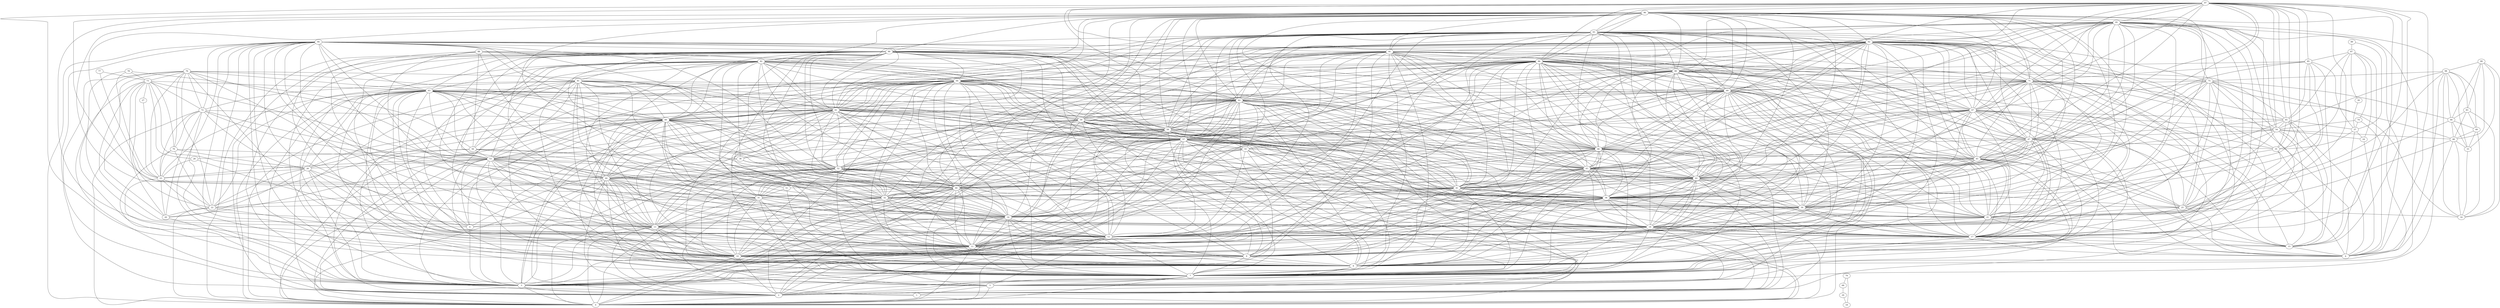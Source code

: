 digraph "sensornet-topology" {
label = "";
rankdir="BT";"0"->"2" [arrowhead = "both"] 
"0"->"3" [arrowhead = "both"] 
"0"->"5" [arrowhead = "both"] 
"0"->"7" [arrowhead = "both"] 
"0"->"10" [arrowhead = "both"] 
"0"->"11" [arrowhead = "both"] 
"0"->"12" [arrowhead = "both"] 
"0"->"13" [arrowhead = "both"] 
"0"->"19" [arrowhead = "both"] 
"0"->"22" [arrowhead = "both"] 
"0"->"31" [arrowhead = "both"] 
"0"->"40" [arrowhead = "both"] 
"0"->"44" [arrowhead = "both"] 
"0"->"52" [arrowhead = "both"] 
"0"->"53" [arrowhead = "both"] 
"0"->"55" [arrowhead = "both"] 
"0"->"57" [arrowhead = "both"] 
"0"->"60" [arrowhead = "both"] 
"0"->"61" [arrowhead = "both"] 
"0"->"62" [arrowhead = "both"] 
"0"->"63" [arrowhead = "both"] 
"0"->"69" [arrowhead = "both"] 
"0"->"72" [arrowhead = "both"] 
"0"->"81" [arrowhead = "both"] 
"0"->"90" [arrowhead = "both"] 
"0"->"94" [arrowhead = "both"] 
"1"->"5" [arrowhead = "both"] 
"1"->"31" [arrowhead = "both"] 
"1"->"55" [arrowhead = "both"] 
"1"->"81" [arrowhead = "both"] 
"2"->"3" [arrowhead = "both"] 
"2"->"7" [arrowhead = "both"] 
"2"->"8" [arrowhead = "both"] 
"2"->"10" [arrowhead = "both"] 
"2"->"11" [arrowhead = "both"] 
"2"->"12" [arrowhead = "both"] 
"2"->"13" [arrowhead = "both"] 
"2"->"14" [arrowhead = "both"] 
"2"->"19" [arrowhead = "both"] 
"2"->"31" [arrowhead = "both"] 
"2"->"36" [arrowhead = "both"] 
"2"->"40" [arrowhead = "both"] 
"2"->"42" [arrowhead = "both"] 
"2"->"44" [arrowhead = "both"] 
"2"->"53" [arrowhead = "both"] 
"2"->"57" [arrowhead = "both"] 
"2"->"58" [arrowhead = "both"] 
"2"->"60" [arrowhead = "both"] 
"2"->"61" [arrowhead = "both"] 
"2"->"62" [arrowhead = "both"] 
"2"->"63" [arrowhead = "both"] 
"2"->"64" [arrowhead = "both"] 
"2"->"69" [arrowhead = "both"] 
"2"->"81" [arrowhead = "both"] 
"2"->"86" [arrowhead = "both"] 
"2"->"90" [arrowhead = "both"] 
"2"->"92" [arrowhead = "both"] 
"2"->"94" [arrowhead = "both"] 
"3"->"6" [arrowhead = "both"] 
"3"->"7" [arrowhead = "both"] 
"3"->"9" [arrowhead = "both"] 
"3"->"10" [arrowhead = "both"] 
"3"->"11" [arrowhead = "both"] 
"3"->"12" [arrowhead = "both"] 
"3"->"13" [arrowhead = "both"] 
"3"->"14" [arrowhead = "both"] 
"3"->"20" [arrowhead = "both"] 
"3"->"23" [arrowhead = "both"] 
"3"->"26" [arrowhead = "both"] 
"3"->"32" [arrowhead = "both"] 
"3"->"40" [arrowhead = "both"] 
"3"->"44" [arrowhead = "both"] 
"3"->"52" [arrowhead = "both"] 
"3"->"56" [arrowhead = "both"] 
"3"->"57" [arrowhead = "both"] 
"3"->"59" [arrowhead = "both"] 
"3"->"60" [arrowhead = "both"] 
"3"->"61" [arrowhead = "both"] 
"3"->"62" [arrowhead = "both"] 
"3"->"63" [arrowhead = "both"] 
"3"->"64" [arrowhead = "both"] 
"3"->"70" [arrowhead = "both"] 
"3"->"73" [arrowhead = "both"] 
"3"->"76" [arrowhead = "both"] 
"3"->"82" [arrowhead = "both"] 
"3"->"90" [arrowhead = "both"] 
"3"->"94" [arrowhead = "both"] 
"4"->"15" [arrowhead = "both"] 
"4"->"17" [arrowhead = "both"] 
"4"->"21" [arrowhead = "both"] 
"4"->"24" [arrowhead = "both"] 
"4"->"25" [arrowhead = "both"] 
"4"->"45" [arrowhead = "both"] 
"4"->"47" [arrowhead = "both"] 
"4"->"48" [arrowhead = "both"] 
"4"->"65" [arrowhead = "both"] 
"4"->"67" [arrowhead = "both"] 
"4"->"71" [arrowhead = "both"] 
"4"->"74" [arrowhead = "both"] 
"4"->"75" [arrowhead = "both"] 
"4"->"95" [arrowhead = "both"] 
"4"->"97" [arrowhead = "both"] 
"4"->"98" [arrowhead = "both"] 
"5"->"7" [arrowhead = "both"] 
"5"->"12" [arrowhead = "both"] 
"5"->"19" [arrowhead = "both"] 
"5"->"31" [arrowhead = "both"] 
"5"->"44" [arrowhead = "both"] 
"5"->"45" [arrowhead = "both"] 
"5"->"51" [arrowhead = "both"] 
"5"->"57" [arrowhead = "both"] 
"5"->"62" [arrowhead = "both"] 
"5"->"69" [arrowhead = "both"] 
"5"->"81" [arrowhead = "both"] 
"5"->"94" [arrowhead = "both"] 
"5"->"95" [arrowhead = "both"] 
"6"->"14" [arrowhead = "both"] 
"6"->"28" [arrowhead = "both"] 
"6"->"32" [arrowhead = "both"] 
"6"->"38" [arrowhead = "both"] 
"6"->"53" [arrowhead = "both"] 
"6"->"64" [arrowhead = "both"] 
"6"->"78" [arrowhead = "both"] 
"6"->"82" [arrowhead = "both"] 
"6"->"88" [arrowhead = "both"] 
"7"->"8" [arrowhead = "both"] 
"7"->"9" [arrowhead = "both"] 
"7"->"10" [arrowhead = "both"] 
"7"->"11" [arrowhead = "both"] 
"7"->"12" [arrowhead = "both"] 
"7"->"13" [arrowhead = "both"] 
"7"->"14" [arrowhead = "both"] 
"7"->"17" [arrowhead = "both"] 
"7"->"19" [arrowhead = "both"] 
"7"->"31" [arrowhead = "both"] 
"7"->"36" [arrowhead = "both"] 
"7"->"40" [arrowhead = "both"] 
"7"->"41" [arrowhead = "both"] 
"7"->"42" [arrowhead = "both"] 
"7"->"43" [arrowhead = "both"] 
"7"->"44" [arrowhead = "both"] 
"7"->"45" [arrowhead = "both"] 
"7"->"46" [arrowhead = "both"] 
"7"->"52" [arrowhead = "both"] 
"7"->"53" [arrowhead = "both"] 
"7"->"55" [arrowhead = "both"] 
"7"->"58" [arrowhead = "both"] 
"7"->"59" [arrowhead = "both"] 
"7"->"60" [arrowhead = "both"] 
"7"->"61" [arrowhead = "both"] 
"7"->"62" [arrowhead = "both"] 
"7"->"63" [arrowhead = "both"] 
"7"->"64" [arrowhead = "both"] 
"7"->"67" [arrowhead = "both"] 
"7"->"69" [arrowhead = "both"] 
"7"->"81" [arrowhead = "both"] 
"7"->"86" [arrowhead = "both"] 
"7"->"90" [arrowhead = "both"] 
"7"->"91" [arrowhead = "both"] 
"7"->"92" [arrowhead = "both"] 
"7"->"93" [arrowhead = "both"] 
"7"->"94" [arrowhead = "both"] 
"7"->"95" [arrowhead = "both"] 
"7"->"96" [arrowhead = "both"] 
"8"->"9" [arrowhead = "both"] 
"8"->"10" [arrowhead = "both"] 
"8"->"11" [arrowhead = "both"] 
"8"->"12" [arrowhead = "both"] 
"8"->"13" [arrowhead = "both"] 
"8"->"14" [arrowhead = "both"] 
"8"->"17" [arrowhead = "both"] 
"8"->"21" [arrowhead = "both"] 
"8"->"30" [arrowhead = "both"] 
"8"->"32" [arrowhead = "both"] 
"8"->"36" [arrowhead = "both"] 
"8"->"40" [arrowhead = "both"] 
"8"->"41" [arrowhead = "both"] 
"8"->"42" [arrowhead = "both"] 
"8"->"43" [arrowhead = "both"] 
"8"->"46" [arrowhead = "both"] 
"8"->"47" [arrowhead = "both"] 
"8"->"52" [arrowhead = "both"] 
"8"->"57" [arrowhead = "both"] 
"8"->"59" [arrowhead = "both"] 
"8"->"60" [arrowhead = "both"] 
"8"->"61" [arrowhead = "both"] 
"8"->"62" [arrowhead = "both"] 
"8"->"63" [arrowhead = "both"] 
"8"->"64" [arrowhead = "both"] 
"8"->"67" [arrowhead = "both"] 
"8"->"71" [arrowhead = "both"] 
"8"->"80" [arrowhead = "both"] 
"8"->"82" [arrowhead = "both"] 
"8"->"86" [arrowhead = "both"] 
"8"->"90" [arrowhead = "both"] 
"8"->"91" [arrowhead = "both"] 
"8"->"92" [arrowhead = "both"] 
"8"->"93" [arrowhead = "both"] 
"8"->"96" [arrowhead = "both"] 
"8"->"97" [arrowhead = "both"] 
"9"->"11" [arrowhead = "both"] 
"9"->"13" [arrowhead = "both"] 
"9"->"14" [arrowhead = "both"] 
"9"->"30" [arrowhead = "both"] 
"9"->"32" [arrowhead = "both"] 
"9"->"36" [arrowhead = "both"] 
"9"->"38" [arrowhead = "both"] 
"9"->"41" [arrowhead = "both"] 
"9"->"42" [arrowhead = "both"] 
"9"->"43" [arrowhead = "both"] 
"9"->"46" [arrowhead = "both"] 
"9"->"53" [arrowhead = "both"] 
"9"->"57" [arrowhead = "both"] 
"9"->"58" [arrowhead = "both"] 
"9"->"61" [arrowhead = "both"] 
"9"->"63" [arrowhead = "both"] 
"9"->"64" [arrowhead = "both"] 
"9"->"80" [arrowhead = "both"] 
"9"->"82" [arrowhead = "both"] 
"9"->"86" [arrowhead = "both"] 
"9"->"88" [arrowhead = "both"] 
"9"->"91" [arrowhead = "both"] 
"9"->"92" [arrowhead = "both"] 
"9"->"93" [arrowhead = "both"] 
"9"->"96" [arrowhead = "both"] 
"10"->"11" [arrowhead = "both"] 
"10"->"12" [arrowhead = "both"] 
"10"->"13" [arrowhead = "both"] 
"10"->"14" [arrowhead = "both"] 
"10"->"19" [arrowhead = "both"] 
"10"->"22" [arrowhead = "both"] 
"10"->"26" [arrowhead = "both"] 
"10"->"31" [arrowhead = "both"] 
"10"->"32" [arrowhead = "both"] 
"10"->"36" [arrowhead = "both"] 
"10"->"40" [arrowhead = "both"] 
"10"->"42" [arrowhead = "both"] 
"10"->"44" [arrowhead = "both"] 
"10"->"52" [arrowhead = "both"] 
"10"->"53" [arrowhead = "both"] 
"10"->"57" [arrowhead = "both"] 
"10"->"58" [arrowhead = "both"] 
"10"->"61" [arrowhead = "both"] 
"10"->"62" [arrowhead = "both"] 
"10"->"63" [arrowhead = "both"] 
"10"->"64" [arrowhead = "both"] 
"10"->"69" [arrowhead = "both"] 
"10"->"72" [arrowhead = "both"] 
"10"->"76" [arrowhead = "both"] 
"10"->"81" [arrowhead = "both"] 
"10"->"82" [arrowhead = "both"] 
"10"->"86" [arrowhead = "both"] 
"10"->"90" [arrowhead = "both"] 
"10"->"92" [arrowhead = "both"] 
"10"->"94" [arrowhead = "both"] 
"11"->"12" [arrowhead = "both"] 
"11"->"13" [arrowhead = "both"] 
"11"->"14" [arrowhead = "both"] 
"11"->"26" [arrowhead = "both"] 
"11"->"32" [arrowhead = "both"] 
"11"->"36" [arrowhead = "both"] 
"11"->"40" [arrowhead = "both"] 
"11"->"41" [arrowhead = "both"] 
"11"->"42" [arrowhead = "both"] 
"11"->"43" [arrowhead = "both"] 
"11"->"44" [arrowhead = "both"] 
"11"->"46" [arrowhead = "both"] 
"11"->"52" [arrowhead = "both"] 
"11"->"53" [arrowhead = "both"] 
"11"->"57" [arrowhead = "both"] 
"11"->"58" [arrowhead = "both"] 
"11"->"59" [arrowhead = "both"] 
"11"->"60" [arrowhead = "both"] 
"11"->"62" [arrowhead = "both"] 
"11"->"63" [arrowhead = "both"] 
"11"->"64" [arrowhead = "both"] 
"11"->"76" [arrowhead = "both"] 
"11"->"82" [arrowhead = "both"] 
"11"->"86" [arrowhead = "both"] 
"11"->"90" [arrowhead = "both"] 
"11"->"91" [arrowhead = "both"] 
"11"->"92" [arrowhead = "both"] 
"11"->"93" [arrowhead = "both"] 
"11"->"94" [arrowhead = "both"] 
"11"->"96" [arrowhead = "both"] 
"12"->"13" [arrowhead = "both"] 
"12"->"14" [arrowhead = "both"] 
"12"->"19" [arrowhead = "both"] 
"12"->"31" [arrowhead = "both"] 
"12"->"36" [arrowhead = "both"] 
"12"->"40" [arrowhead = "both"] 
"12"->"41" [arrowhead = "both"] 
"12"->"42" [arrowhead = "both"] 
"12"->"43" [arrowhead = "both"] 
"12"->"44" [arrowhead = "both"] 
"12"->"45" [arrowhead = "both"] 
"12"->"46" [arrowhead = "both"] 
"12"->"52" [arrowhead = "both"] 
"12"->"53" [arrowhead = "both"] 
"12"->"55" [arrowhead = "both"] 
"12"->"57" [arrowhead = "both"] 
"12"->"58" [arrowhead = "both"] 
"12"->"60" [arrowhead = "both"] 
"12"->"61" [arrowhead = "both"] 
"12"->"63" [arrowhead = "both"] 
"12"->"64" [arrowhead = "both"] 
"12"->"69" [arrowhead = "both"] 
"12"->"81" [arrowhead = "both"] 
"12"->"86" [arrowhead = "both"] 
"12"->"90" [arrowhead = "both"] 
"12"->"91" [arrowhead = "both"] 
"12"->"92" [arrowhead = "both"] 
"12"->"93" [arrowhead = "both"] 
"12"->"94" [arrowhead = "both"] 
"12"->"95" [arrowhead = "both"] 
"12"->"96" [arrowhead = "both"] 
"13"->"14" [arrowhead = "both"] 
"13"->"23" [arrowhead = "both"] 
"13"->"26" [arrowhead = "both"] 
"13"->"32" [arrowhead = "both"] 
"13"->"40" [arrowhead = "both"] 
"13"->"44" [arrowhead = "both"] 
"13"->"52" [arrowhead = "both"] 
"13"->"53" [arrowhead = "both"] 
"13"->"57" [arrowhead = "both"] 
"13"->"58" [arrowhead = "both"] 
"13"->"59" [arrowhead = "both"] 
"13"->"60" [arrowhead = "both"] 
"13"->"61" [arrowhead = "both"] 
"13"->"62" [arrowhead = "both"] 
"13"->"64" [arrowhead = "both"] 
"13"->"73" [arrowhead = "both"] 
"13"->"76" [arrowhead = "both"] 
"13"->"82" [arrowhead = "both"] 
"13"->"90" [arrowhead = "both"] 
"13"->"94" [arrowhead = "both"] 
"14"->"30" [arrowhead = "both"] 
"14"->"32" [arrowhead = "both"] 
"14"->"36" [arrowhead = "both"] 
"14"->"38" [arrowhead = "both"] 
"14"->"40" [arrowhead = "both"] 
"14"->"41" [arrowhead = "both"] 
"14"->"43" [arrowhead = "both"] 
"14"->"46" [arrowhead = "both"] 
"14"->"52" [arrowhead = "both"] 
"14"->"53" [arrowhead = "both"] 
"14"->"56" [arrowhead = "both"] 
"14"->"57" [arrowhead = "both"] 
"14"->"58" [arrowhead = "both"] 
"14"->"59" [arrowhead = "both"] 
"14"->"60" [arrowhead = "both"] 
"14"->"61" [arrowhead = "both"] 
"14"->"62" [arrowhead = "both"] 
"14"->"63" [arrowhead = "both"] 
"14"->"80" [arrowhead = "both"] 
"14"->"82" [arrowhead = "both"] 
"14"->"86" [arrowhead = "both"] 
"14"->"88" [arrowhead = "both"] 
"14"->"90" [arrowhead = "both"] 
"14"->"91" [arrowhead = "both"] 
"14"->"93" [arrowhead = "both"] 
"14"->"96" [arrowhead = "both"] 
"15"->"17" [arrowhead = "both"] 
"15"->"21" [arrowhead = "both"] 
"15"->"30" [arrowhead = "both"] 
"15"->"35" [arrowhead = "both"] 
"15"->"37" [arrowhead = "both"] 
"15"->"47" [arrowhead = "both"] 
"15"->"54" [arrowhead = "both"] 
"15"->"67" [arrowhead = "both"] 
"15"->"71" [arrowhead = "both"] 
"15"->"80" [arrowhead = "both"] 
"15"->"85" [arrowhead = "both"] 
"15"->"87" [arrowhead = "both"] 
"15"->"97" [arrowhead = "both"] 
"16"->"25" [arrowhead = "both"] 
"16"->"33" [arrowhead = "both"] 
"16"->"48" [arrowhead = "both"] 
"16"->"49" [arrowhead = "both"] 
"16"->"75" [arrowhead = "both"] 
"16"->"83" [arrowhead = "both"] 
"16"->"98" [arrowhead = "both"] 
"16"->"99" [arrowhead = "both"] 
"17"->"19" [arrowhead = "both"] 
"17"->"21" [arrowhead = "both"] 
"17"->"25" [arrowhead = "both"] 
"17"->"30" [arrowhead = "both"] 
"17"->"36" [arrowhead = "both"] 
"17"->"41" [arrowhead = "both"] 
"17"->"42" [arrowhead = "both"] 
"17"->"43" [arrowhead = "both"] 
"17"->"45" [arrowhead = "both"] 
"17"->"46" [arrowhead = "both"] 
"17"->"47" [arrowhead = "both"] 
"17"->"54" [arrowhead = "both"] 
"17"->"57" [arrowhead = "both"] 
"17"->"58" [arrowhead = "both"] 
"17"->"65" [arrowhead = "both"] 
"17"->"69" [arrowhead = "both"] 
"17"->"71" [arrowhead = "both"] 
"17"->"75" [arrowhead = "both"] 
"17"->"80" [arrowhead = "both"] 
"17"->"86" [arrowhead = "both"] 
"17"->"91" [arrowhead = "both"] 
"17"->"92" [arrowhead = "both"] 
"17"->"93" [arrowhead = "both"] 
"17"->"95" [arrowhead = "both"] 
"17"->"96" [arrowhead = "both"] 
"17"->"97" [arrowhead = "both"] 
"18"->"29" [arrowhead = "both"] 
"18"->"79" [arrowhead = "both"] 
"19"->"21" [arrowhead = "both"] 
"19"->"25" [arrowhead = "both"] 
"19"->"31" [arrowhead = "both"] 
"19"->"36" [arrowhead = "both"] 
"19"->"40" [arrowhead = "both"] 
"19"->"42" [arrowhead = "both"] 
"19"->"43" [arrowhead = "both"] 
"19"->"44" [arrowhead = "both"] 
"19"->"45" [arrowhead = "both"] 
"19"->"46" [arrowhead = "both"] 
"19"->"52" [arrowhead = "both"] 
"19"->"55" [arrowhead = "both"] 
"19"->"57" [arrowhead = "both"] 
"19"->"60" [arrowhead = "both"] 
"19"->"62" [arrowhead = "both"] 
"19"->"67" [arrowhead = "both"] 
"19"->"71" [arrowhead = "both"] 
"19"->"75" [arrowhead = "both"] 
"19"->"81" [arrowhead = "both"] 
"19"->"86" [arrowhead = "both"] 
"19"->"90" [arrowhead = "both"] 
"19"->"92" [arrowhead = "both"] 
"19"->"93" [arrowhead = "both"] 
"19"->"94" [arrowhead = "both"] 
"19"->"95" [arrowhead = "both"] 
"19"->"96" [arrowhead = "both"] 
"20"->"22" [arrowhead = "both"] 
"20"->"23" [arrowhead = "both"] 
"20"->"26" [arrowhead = "both"] 
"20"->"53" [arrowhead = "both"] 
"20"->"72" [arrowhead = "both"] 
"20"->"73" [arrowhead = "both"] 
"20"->"76" [arrowhead = "both"] 
"21"->"30" [arrowhead = "both"] 
"21"->"35" [arrowhead = "both"] 
"21"->"36" [arrowhead = "both"] 
"21"->"41" [arrowhead = "both"] 
"21"->"42" [arrowhead = "both"] 
"21"->"43" [arrowhead = "both"] 
"21"->"45" [arrowhead = "both"] 
"21"->"46" [arrowhead = "both"] 
"21"->"47" [arrowhead = "both"] 
"21"->"54" [arrowhead = "both"] 
"21"->"58" [arrowhead = "both"] 
"21"->"65" [arrowhead = "both"] 
"21"->"67" [arrowhead = "both"] 
"21"->"69" [arrowhead = "both"] 
"21"->"80" [arrowhead = "both"] 
"21"->"85" [arrowhead = "both"] 
"21"->"86" [arrowhead = "both"] 
"21"->"91" [arrowhead = "both"] 
"21"->"92" [arrowhead = "both"] 
"21"->"93" [arrowhead = "both"] 
"21"->"95" [arrowhead = "both"] 
"21"->"96" [arrowhead = "both"] 
"21"->"97" [arrowhead = "both"] 
"22"->"23" [arrowhead = "both"] 
"22"->"26" [arrowhead = "both"] 
"22"->"31" [arrowhead = "both"] 
"22"->"44" [arrowhead = "both"] 
"22"->"60" [arrowhead = "both"] 
"22"->"70" [arrowhead = "both"] 
"22"->"73" [arrowhead = "both"] 
"22"->"76" [arrowhead = "both"] 
"22"->"81" [arrowhead = "both"] 
"22"->"94" [arrowhead = "both"] 
"23"->"26" [arrowhead = "both"] 
"23"->"27" [arrowhead = "both"] 
"23"->"28" [arrowhead = "both"] 
"23"->"53" [arrowhead = "both"] 
"23"->"63" [arrowhead = "both"] 
"23"->"70" [arrowhead = "both"] 
"23"->"72" [arrowhead = "both"] 
"23"->"76" [arrowhead = "both"] 
"23"->"77" [arrowhead = "both"] 
"23"->"78" [arrowhead = "both"] 
"24"->"37" [arrowhead = "both"] 
"24"->"54" [arrowhead = "both"] 
"24"->"87" [arrowhead = "both"] 
"25"->"36" [arrowhead = "both"] 
"25"->"42" [arrowhead = "both"] 
"25"->"45" [arrowhead = "both"] 
"25"->"48" [arrowhead = "both"] 
"25"->"54" [arrowhead = "both"] 
"25"->"66" [arrowhead = "both"] 
"25"->"67" [arrowhead = "both"] 
"25"->"69" [arrowhead = "both"] 
"25"->"86" [arrowhead = "both"] 
"25"->"92" [arrowhead = "both"] 
"25"->"95" [arrowhead = "both"] 
"25"->"98" [arrowhead = "both"] 
"26"->"53" [arrowhead = "both"] 
"26"->"60" [arrowhead = "both"] 
"26"->"61" [arrowhead = "both"] 
"26"->"63" [arrowhead = "both"] 
"26"->"70" [arrowhead = "both"] 
"26"->"72" [arrowhead = "both"] 
"26"->"73" [arrowhead = "both"] 
"27"->"73" [arrowhead = "both"] 
"28"->"56" [arrowhead = "both"] 
"28"->"73" [arrowhead = "both"] 
"29"->"68" [arrowhead = "both"] 
"30"->"32" [arrowhead = "both"] 
"30"->"35" [arrowhead = "both"] 
"30"->"36" [arrowhead = "both"] 
"30"->"41" [arrowhead = "both"] 
"30"->"42" [arrowhead = "both"] 
"30"->"43" [arrowhead = "both"] 
"30"->"46" [arrowhead = "both"] 
"30"->"47" [arrowhead = "both"] 
"30"->"58" [arrowhead = "both"] 
"30"->"59" [arrowhead = "both"] 
"30"->"64" [arrowhead = "both"] 
"30"->"65" [arrowhead = "both"] 
"30"->"67" [arrowhead = "both"] 
"30"->"71" [arrowhead = "both"] 
"30"->"82" [arrowhead = "both"] 
"30"->"85" [arrowhead = "both"] 
"30"->"86" [arrowhead = "both"] 
"30"->"91" [arrowhead = "both"] 
"30"->"92" [arrowhead = "both"] 
"30"->"93" [arrowhead = "both"] 
"30"->"96" [arrowhead = "both"] 
"30"->"97" [arrowhead = "both"] 
"31"->"40" [arrowhead = "both"] 
"31"->"44" [arrowhead = "both"] 
"31"->"51" [arrowhead = "both"] 
"31"->"52" [arrowhead = "both"] 
"31"->"55" [arrowhead = "both"] 
"31"->"57" [arrowhead = "both"] 
"31"->"60" [arrowhead = "both"] 
"31"->"62" [arrowhead = "both"] 
"31"->"69" [arrowhead = "both"] 
"31"->"72" [arrowhead = "both"] 
"31"->"90" [arrowhead = "both"] 
"31"->"94" [arrowhead = "both"] 
"32"->"38" [arrowhead = "both"] 
"32"->"40" [arrowhead = "both"] 
"32"->"41" [arrowhead = "both"] 
"32"->"43" [arrowhead = "both"] 
"32"->"46" [arrowhead = "both"] 
"32"->"53" [arrowhead = "both"] 
"32"->"56" [arrowhead = "both"] 
"32"->"58" [arrowhead = "both"] 
"32"->"59" [arrowhead = "both"] 
"32"->"60" [arrowhead = "both"] 
"32"->"61" [arrowhead = "both"] 
"32"->"63" [arrowhead = "both"] 
"32"->"64" [arrowhead = "both"] 
"32"->"80" [arrowhead = "both"] 
"32"->"88" [arrowhead = "both"] 
"32"->"90" [arrowhead = "both"] 
"32"->"91" [arrowhead = "both"] 
"32"->"93" [arrowhead = "both"] 
"32"->"96" [arrowhead = "both"] 
"33"->"48" [arrowhead = "both"] 
"33"->"49" [arrowhead = "both"] 
"33"->"66" [arrowhead = "both"] 
"33"->"98" [arrowhead = "both"] 
"33"->"99" [arrowhead = "both"] 
"35"->"37" [arrowhead = "both"] 
"35"->"47" [arrowhead = "both"] 
"35"->"65" [arrowhead = "both"] 
"35"->"71" [arrowhead = "both"] 
"35"->"80" [arrowhead = "both"] 
"35"->"87" [arrowhead = "both"] 
"35"->"97" [arrowhead = "both"] 
"36"->"40" [arrowhead = "both"] 
"36"->"41" [arrowhead = "both"] 
"36"->"42" [arrowhead = "both"] 
"36"->"43" [arrowhead = "both"] 
"36"->"45" [arrowhead = "both"] 
"36"->"46" [arrowhead = "both"] 
"36"->"47" [arrowhead = "both"] 
"36"->"52" [arrowhead = "both"] 
"36"->"57" [arrowhead = "both"] 
"36"->"58" [arrowhead = "both"] 
"36"->"59" [arrowhead = "both"] 
"36"->"60" [arrowhead = "both"] 
"36"->"61" [arrowhead = "both"] 
"36"->"62" [arrowhead = "both"] 
"36"->"64" [arrowhead = "both"] 
"36"->"67" [arrowhead = "both"] 
"36"->"69" [arrowhead = "both"] 
"36"->"71" [arrowhead = "both"] 
"36"->"75" [arrowhead = "both"] 
"36"->"80" [arrowhead = "both"] 
"36"->"90" [arrowhead = "both"] 
"36"->"91" [arrowhead = "both"] 
"36"->"92" [arrowhead = "both"] 
"36"->"93" [arrowhead = "both"] 
"36"->"95" [arrowhead = "both"] 
"36"->"96" [arrowhead = "both"] 
"36"->"97" [arrowhead = "both"] 
"37"->"39" [arrowhead = "both"] 
"37"->"65" [arrowhead = "both"] 
"37"->"74" [arrowhead = "both"] 
"37"->"85" [arrowhead = "both"] 
"37"->"89" [arrowhead = "both"] 
"38"->"56" [arrowhead = "both"] 
"38"->"59" [arrowhead = "both"] 
"38"->"64" [arrowhead = "both"] 
"38"->"82" [arrowhead = "both"] 
"39"->"87" [arrowhead = "both"] 
"40"->"42" [arrowhead = "both"] 
"40"->"43" [arrowhead = "both"] 
"40"->"44" [arrowhead = "both"] 
"40"->"46" [arrowhead = "both"] 
"40"->"52" [arrowhead = "both"] 
"40"->"53" [arrowhead = "both"] 
"40"->"57" [arrowhead = "both"] 
"40"->"58" [arrowhead = "both"] 
"40"->"60" [arrowhead = "both"] 
"40"->"61" [arrowhead = "both"] 
"40"->"62" [arrowhead = "both"] 
"40"->"63" [arrowhead = "both"] 
"40"->"64" [arrowhead = "both"] 
"40"->"69" [arrowhead = "both"] 
"40"->"81" [arrowhead = "both"] 
"40"->"82" [arrowhead = "both"] 
"40"->"86" [arrowhead = "both"] 
"40"->"92" [arrowhead = "both"] 
"40"->"93" [arrowhead = "both"] 
"40"->"94" [arrowhead = "both"] 
"40"->"96" [arrowhead = "both"] 
"41"->"42" [arrowhead = "both"] 
"41"->"43" [arrowhead = "both"] 
"41"->"46" [arrowhead = "both"] 
"41"->"47" [arrowhead = "both"] 
"41"->"57" [arrowhead = "both"] 
"41"->"58" [arrowhead = "both"] 
"41"->"59" [arrowhead = "both"] 
"41"->"61" [arrowhead = "both"] 
"41"->"62" [arrowhead = "both"] 
"41"->"64" [arrowhead = "both"] 
"41"->"67" [arrowhead = "both"] 
"41"->"71" [arrowhead = "both"] 
"41"->"80" [arrowhead = "both"] 
"41"->"82" [arrowhead = "both"] 
"41"->"86" [arrowhead = "both"] 
"41"->"92" [arrowhead = "both"] 
"41"->"93" [arrowhead = "both"] 
"41"->"96" [arrowhead = "both"] 
"41"->"97" [arrowhead = "both"] 
"42"->"43" [arrowhead = "both"] 
"42"->"45" [arrowhead = "both"] 
"42"->"46" [arrowhead = "both"] 
"42"->"47" [arrowhead = "both"] 
"42"->"52" [arrowhead = "both"] 
"42"->"57" [arrowhead = "both"] 
"42"->"58" [arrowhead = "both"] 
"42"->"59" [arrowhead = "both"] 
"42"->"60" [arrowhead = "both"] 
"42"->"61" [arrowhead = "both"] 
"42"->"62" [arrowhead = "both"] 
"42"->"67" [arrowhead = "both"] 
"42"->"69" [arrowhead = "both"] 
"42"->"71" [arrowhead = "both"] 
"42"->"75" [arrowhead = "both"] 
"42"->"80" [arrowhead = "both"] 
"42"->"86" [arrowhead = "both"] 
"42"->"90" [arrowhead = "both"] 
"42"->"91" [arrowhead = "both"] 
"42"->"93" [arrowhead = "both"] 
"42"->"95" [arrowhead = "both"] 
"42"->"96" [arrowhead = "both"] 
"42"->"97" [arrowhead = "both"] 
"43"->"45" [arrowhead = "both"] 
"43"->"46" [arrowhead = "both"] 
"43"->"47" [arrowhead = "both"] 
"43"->"57" [arrowhead = "both"] 
"43"->"58" [arrowhead = "both"] 
"43"->"59" [arrowhead = "both"] 
"43"->"61" [arrowhead = "both"] 
"43"->"62" [arrowhead = "both"] 
"43"->"64" [arrowhead = "both"] 
"43"->"67" [arrowhead = "both"] 
"43"->"69" [arrowhead = "both"] 
"43"->"71" [arrowhead = "both"] 
"43"->"80" [arrowhead = "both"] 
"43"->"82" [arrowhead = "both"] 
"43"->"86" [arrowhead = "both"] 
"43"->"90" [arrowhead = "both"] 
"43"->"91" [arrowhead = "both"] 
"43"->"92" [arrowhead = "both"] 
"43"->"95" [arrowhead = "both"] 
"43"->"96" [arrowhead = "both"] 
"43"->"97" [arrowhead = "both"] 
"44"->"52" [arrowhead = "both"] 
"44"->"53" [arrowhead = "both"] 
"44"->"55" [arrowhead = "both"] 
"44"->"57" [arrowhead = "both"] 
"44"->"60" [arrowhead = "both"] 
"44"->"61" [arrowhead = "both"] 
"44"->"62" [arrowhead = "both"] 
"44"->"63" [arrowhead = "both"] 
"44"->"69" [arrowhead = "both"] 
"44"->"72" [arrowhead = "both"] 
"44"->"81" [arrowhead = "both"] 
"44"->"90" [arrowhead = "both"] 
"45"->"46" [arrowhead = "both"] 
"45"->"47" [arrowhead = "both"] 
"45"->"54" [arrowhead = "both"] 
"45"->"55" [arrowhead = "both"] 
"45"->"57" [arrowhead = "both"] 
"45"->"62" [arrowhead = "both"] 
"45"->"67" [arrowhead = "both"] 
"45"->"69" [arrowhead = "both"] 
"45"->"71" [arrowhead = "both"] 
"45"->"75" [arrowhead = "both"] 
"45"->"86" [arrowhead = "both"] 
"45"->"92" [arrowhead = "both"] 
"45"->"93" [arrowhead = "both"] 
"45"->"96" [arrowhead = "both"] 
"45"->"97" [arrowhead = "both"] 
"46"->"47" [arrowhead = "both"] 
"46"->"57" [arrowhead = "both"] 
"46"->"58" [arrowhead = "both"] 
"46"->"59" [arrowhead = "both"] 
"46"->"61" [arrowhead = "both"] 
"46"->"62" [arrowhead = "both"] 
"46"->"64" [arrowhead = "both"] 
"46"->"67" [arrowhead = "both"] 
"46"->"69" [arrowhead = "both"] 
"46"->"71" [arrowhead = "both"] 
"46"->"80" [arrowhead = "both"] 
"46"->"82" [arrowhead = "both"] 
"46"->"86" [arrowhead = "both"] 
"46"->"90" [arrowhead = "both"] 
"46"->"91" [arrowhead = "both"] 
"46"->"92" [arrowhead = "both"] 
"46"->"93" [arrowhead = "both"] 
"46"->"95" [arrowhead = "both"] 
"46"->"97" [arrowhead = "both"] 
"47"->"54" [arrowhead = "both"] 
"47"->"58" [arrowhead = "both"] 
"47"->"65" [arrowhead = "both"] 
"47"->"67" [arrowhead = "both"] 
"47"->"71" [arrowhead = "both"] 
"47"->"80" [arrowhead = "both"] 
"47"->"85" [arrowhead = "both"] 
"47"->"86" [arrowhead = "both"] 
"47"->"91" [arrowhead = "both"] 
"47"->"92" [arrowhead = "both"] 
"47"->"93" [arrowhead = "both"] 
"47"->"95" [arrowhead = "both"] 
"47"->"96" [arrowhead = "both"] 
"48"->"49" [arrowhead = "both"] 
"48"->"54" [arrowhead = "both"] 
"48"->"66" [arrowhead = "both"] 
"48"->"75" [arrowhead = "both"] 
"48"->"83" [arrowhead = "both"] 
"48"->"99" [arrowhead = "both"] 
"49"->"66" [arrowhead = "both"] 
"49"->"83" [arrowhead = "both"] 
"49"->"98" [arrowhead = "both"] 
"51"->"55" [arrowhead = "both"] 
"51"->"81" [arrowhead = "both"] 
"52"->"53" [arrowhead = "both"] 
"52"->"57" [arrowhead = "both"] 
"52"->"58" [arrowhead = "both"] 
"52"->"60" [arrowhead = "both"] 
"52"->"61" [arrowhead = "both"] 
"52"->"62" [arrowhead = "both"] 
"52"->"63" [arrowhead = "both"] 
"52"->"64" [arrowhead = "both"] 
"52"->"69" [arrowhead = "both"] 
"52"->"81" [arrowhead = "both"] 
"52"->"86" [arrowhead = "both"] 
"52"->"90" [arrowhead = "both"] 
"52"->"92" [arrowhead = "both"] 
"52"->"94" [arrowhead = "both"] 
"53"->"56" [arrowhead = "both"] 
"53"->"57" [arrowhead = "both"] 
"53"->"59" [arrowhead = "both"] 
"53"->"60" [arrowhead = "both"] 
"53"->"61" [arrowhead = "both"] 
"53"->"62" [arrowhead = "both"] 
"53"->"63" [arrowhead = "both"] 
"53"->"64" [arrowhead = "both"] 
"53"->"70" [arrowhead = "both"] 
"53"->"73" [arrowhead = "both"] 
"53"->"76" [arrowhead = "both"] 
"53"->"82" [arrowhead = "both"] 
"53"->"90" [arrowhead = "both"] 
"53"->"94" [arrowhead = "both"] 
"54"->"65" [arrowhead = "both"] 
"54"->"67" [arrowhead = "both"] 
"54"->"71" [arrowhead = "both"] 
"54"->"74" [arrowhead = "both"] 
"54"->"75" [arrowhead = "both"] 
"54"->"95" [arrowhead = "both"] 
"54"->"97" [arrowhead = "both"] 
"54"->"98" [arrowhead = "both"] 
"55"->"57" [arrowhead = "both"] 
"55"->"62" [arrowhead = "both"] 
"55"->"69" [arrowhead = "both"] 
"55"->"81" [arrowhead = "both"] 
"55"->"94" [arrowhead = "both"] 
"55"->"95" [arrowhead = "both"] 
"56"->"64" [arrowhead = "both"] 
"56"->"78" [arrowhead = "both"] 
"56"->"82" [arrowhead = "both"] 
"56"->"88" [arrowhead = "both"] 
"57"->"58" [arrowhead = "both"] 
"57"->"59" [arrowhead = "both"] 
"57"->"60" [arrowhead = "both"] 
"57"->"61" [arrowhead = "both"] 
"57"->"62" [arrowhead = "both"] 
"57"->"63" [arrowhead = "both"] 
"57"->"64" [arrowhead = "both"] 
"57"->"67" [arrowhead = "both"] 
"57"->"69" [arrowhead = "both"] 
"57"->"81" [arrowhead = "both"] 
"57"->"86" [arrowhead = "both"] 
"57"->"90" [arrowhead = "both"] 
"57"->"91" [arrowhead = "both"] 
"57"->"92" [arrowhead = "both"] 
"57"->"93" [arrowhead = "both"] 
"57"->"94" [arrowhead = "both"] 
"57"->"95" [arrowhead = "both"] 
"57"->"96" [arrowhead = "both"] 
"58"->"59" [arrowhead = "both"] 
"58"->"60" [arrowhead = "both"] 
"58"->"61" [arrowhead = "both"] 
"58"->"62" [arrowhead = "both"] 
"58"->"63" [arrowhead = "both"] 
"58"->"64" [arrowhead = "both"] 
"58"->"67" [arrowhead = "both"] 
"58"->"71" [arrowhead = "both"] 
"58"->"80" [arrowhead = "both"] 
"58"->"82" [arrowhead = "both"] 
"58"->"86" [arrowhead = "both"] 
"58"->"90" [arrowhead = "both"] 
"58"->"91" [arrowhead = "both"] 
"58"->"92" [arrowhead = "both"] 
"58"->"93" [arrowhead = "both"] 
"58"->"96" [arrowhead = "both"] 
"58"->"97" [arrowhead = "both"] 
"59"->"61" [arrowhead = "both"] 
"59"->"63" [arrowhead = "both"] 
"59"->"64" [arrowhead = "both"] 
"59"->"80" [arrowhead = "both"] 
"59"->"82" [arrowhead = "both"] 
"59"->"86" [arrowhead = "both"] 
"59"->"88" [arrowhead = "both"] 
"59"->"91" [arrowhead = "both"] 
"59"->"92" [arrowhead = "both"] 
"59"->"93" [arrowhead = "both"] 
"59"->"96" [arrowhead = "both"] 
"60"->"61" [arrowhead = "both"] 
"60"->"62" [arrowhead = "both"] 
"60"->"63" [arrowhead = "both"] 
"60"->"64" [arrowhead = "both"] 
"60"->"69" [arrowhead = "both"] 
"60"->"72" [arrowhead = "both"] 
"60"->"76" [arrowhead = "both"] 
"60"->"81" [arrowhead = "both"] 
"60"->"82" [arrowhead = "both"] 
"60"->"86" [arrowhead = "both"] 
"60"->"90" [arrowhead = "both"] 
"60"->"92" [arrowhead = "both"] 
"60"->"94" [arrowhead = "both"] 
"61"->"62" [arrowhead = "both"] 
"61"->"63" [arrowhead = "both"] 
"61"->"64" [arrowhead = "both"] 
"61"->"76" [arrowhead = "both"] 
"61"->"82" [arrowhead = "both"] 
"61"->"86" [arrowhead = "both"] 
"61"->"90" [arrowhead = "both"] 
"61"->"91" [arrowhead = "both"] 
"61"->"92" [arrowhead = "both"] 
"61"->"93" [arrowhead = "both"] 
"61"->"94" [arrowhead = "both"] 
"61"->"96" [arrowhead = "both"] 
"62"->"63" [arrowhead = "both"] 
"62"->"64" [arrowhead = "both"] 
"62"->"69" [arrowhead = "both"] 
"62"->"81" [arrowhead = "both"] 
"62"->"86" [arrowhead = "both"] 
"62"->"90" [arrowhead = "both"] 
"62"->"91" [arrowhead = "both"] 
"62"->"92" [arrowhead = "both"] 
"62"->"93" [arrowhead = "both"] 
"62"->"94" [arrowhead = "both"] 
"62"->"95" [arrowhead = "both"] 
"62"->"96" [arrowhead = "both"] 
"63"->"64" [arrowhead = "both"] 
"63"->"73" [arrowhead = "both"] 
"63"->"76" [arrowhead = "both"] 
"63"->"82" [arrowhead = "both"] 
"63"->"90" [arrowhead = "both"] 
"63"->"94" [arrowhead = "both"] 
"64"->"80" [arrowhead = "both"] 
"64"->"82" [arrowhead = "both"] 
"64"->"86" [arrowhead = "both"] 
"64"->"88" [arrowhead = "both"] 
"64"->"90" [arrowhead = "both"] 
"64"->"91" [arrowhead = "both"] 
"64"->"93" [arrowhead = "both"] 
"64"->"96" [arrowhead = "both"] 
"65"->"67" [arrowhead = "both"] 
"65"->"71" [arrowhead = "both"] 
"65"->"80" [arrowhead = "both"] 
"65"->"85" [arrowhead = "both"] 
"65"->"87" [arrowhead = "both"] 
"65"->"97" [arrowhead = "both"] 
"66"->"75" [arrowhead = "both"] 
"66"->"83" [arrowhead = "both"] 
"66"->"98" [arrowhead = "both"] 
"66"->"99" [arrowhead = "both"] 
"67"->"69" [arrowhead = "both"] 
"67"->"71" [arrowhead = "both"] 
"67"->"75" [arrowhead = "both"] 
"67"->"80" [arrowhead = "both"] 
"67"->"86" [arrowhead = "both"] 
"67"->"91" [arrowhead = "both"] 
"67"->"92" [arrowhead = "both"] 
"67"->"93" [arrowhead = "both"] 
"67"->"95" [arrowhead = "both"] 
"67"->"96" [arrowhead = "both"] 
"67"->"97" [arrowhead = "both"] 
"68"->"79" [arrowhead = "both"] 
"69"->"71" [arrowhead = "both"] 
"69"->"75" [arrowhead = "both"] 
"69"->"81" [arrowhead = "both"] 
"69"->"86" [arrowhead = "both"] 
"69"->"90" [arrowhead = "both"] 
"69"->"92" [arrowhead = "both"] 
"69"->"93" [arrowhead = "both"] 
"69"->"94" [arrowhead = "both"] 
"69"->"95" [arrowhead = "both"] 
"69"->"96" [arrowhead = "both"] 
"70"->"72" [arrowhead = "both"] 
"70"->"73" [arrowhead = "both"] 
"70"->"76" [arrowhead = "both"] 
"71"->"80" [arrowhead = "both"] 
"71"->"85" [arrowhead = "both"] 
"71"->"86" [arrowhead = "both"] 
"71"->"91" [arrowhead = "both"] 
"71"->"92" [arrowhead = "both"] 
"71"->"93" [arrowhead = "both"] 
"71"->"95" [arrowhead = "both"] 
"71"->"96" [arrowhead = "both"] 
"71"->"97" [arrowhead = "both"] 
"72"->"73" [arrowhead = "both"] 
"72"->"76" [arrowhead = "both"] 
"72"->"81" [arrowhead = "both"] 
"72"->"94" [arrowhead = "both"] 
"73"->"76" [arrowhead = "both"] 
"73"->"77" [arrowhead = "both"] 
"73"->"78" [arrowhead = "both"] 
"74"->"87" [arrowhead = "both"] 
"75"->"86" [arrowhead = "both"] 
"75"->"92" [arrowhead = "both"] 
"75"->"95" [arrowhead = "both"] 
"75"->"98" [arrowhead = "both"] 
"80"->"82" [arrowhead = "both"] 
"80"->"85" [arrowhead = "both"] 
"80"->"86" [arrowhead = "both"] 
"80"->"91" [arrowhead = "both"] 
"80"->"92" [arrowhead = "both"] 
"80"->"93" [arrowhead = "both"] 
"80"->"96" [arrowhead = "both"] 
"80"->"97" [arrowhead = "both"] 
"81"->"90" [arrowhead = "both"] 
"81"->"94" [arrowhead = "both"] 
"82"->"88" [arrowhead = "both"] 
"82"->"90" [arrowhead = "both"] 
"82"->"91" [arrowhead = "both"] 
"82"->"93" [arrowhead = "both"] 
"82"->"96" [arrowhead = "both"] 
"83"->"98" [arrowhead = "both"] 
"83"->"99" [arrowhead = "both"] 
"85"->"87" [arrowhead = "both"] 
"85"->"97" [arrowhead = "both"] 
"86"->"90" [arrowhead = "both"] 
"86"->"91" [arrowhead = "both"] 
"86"->"92" [arrowhead = "both"] 
"86"->"93" [arrowhead = "both"] 
"86"->"95" [arrowhead = "both"] 
"86"->"96" [arrowhead = "both"] 
"86"->"97" [arrowhead = "both"] 
"87"->"89" [arrowhead = "both"] 
"90"->"92" [arrowhead = "both"] 
"90"->"93" [arrowhead = "both"] 
"90"->"94" [arrowhead = "both"] 
"90"->"96" [arrowhead = "both"] 
"91"->"92" [arrowhead = "both"] 
"91"->"93" [arrowhead = "both"] 
"91"->"96" [arrowhead = "both"] 
"91"->"97" [arrowhead = "both"] 
"92"->"93" [arrowhead = "both"] 
"92"->"95" [arrowhead = "both"] 
"92"->"96" [arrowhead = "both"] 
"92"->"97" [arrowhead = "both"] 
"93"->"95" [arrowhead = "both"] 
"93"->"96" [arrowhead = "both"] 
"93"->"97" [arrowhead = "both"] 
"95"->"96" [arrowhead = "both"] 
"95"->"97" [arrowhead = "both"] 
"96"->"97" [arrowhead = "both"] 
"98"->"99" [arrowhead = "both"] 
}